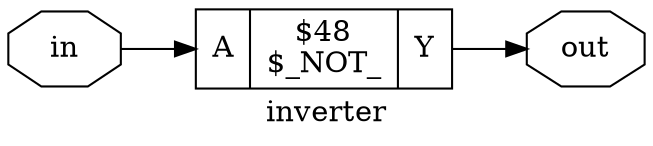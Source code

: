 digraph "inverter" {
label="inverter";
rankdir="LR";
remincross=true;
n1 [ shape=octagon, label="in", color="black", fontcolor="black" ];
n2 [ shape=octagon, label="out", color="black", fontcolor="black" ];
c5 [ shape=record, label="{{<p3> A}|$48\n$_NOT_|{<p4> Y}}" ];
n1:e -> c5:p3:w [color="black", label=""];
c5:p4:e -> n2:w [color="black", label=""];
}
